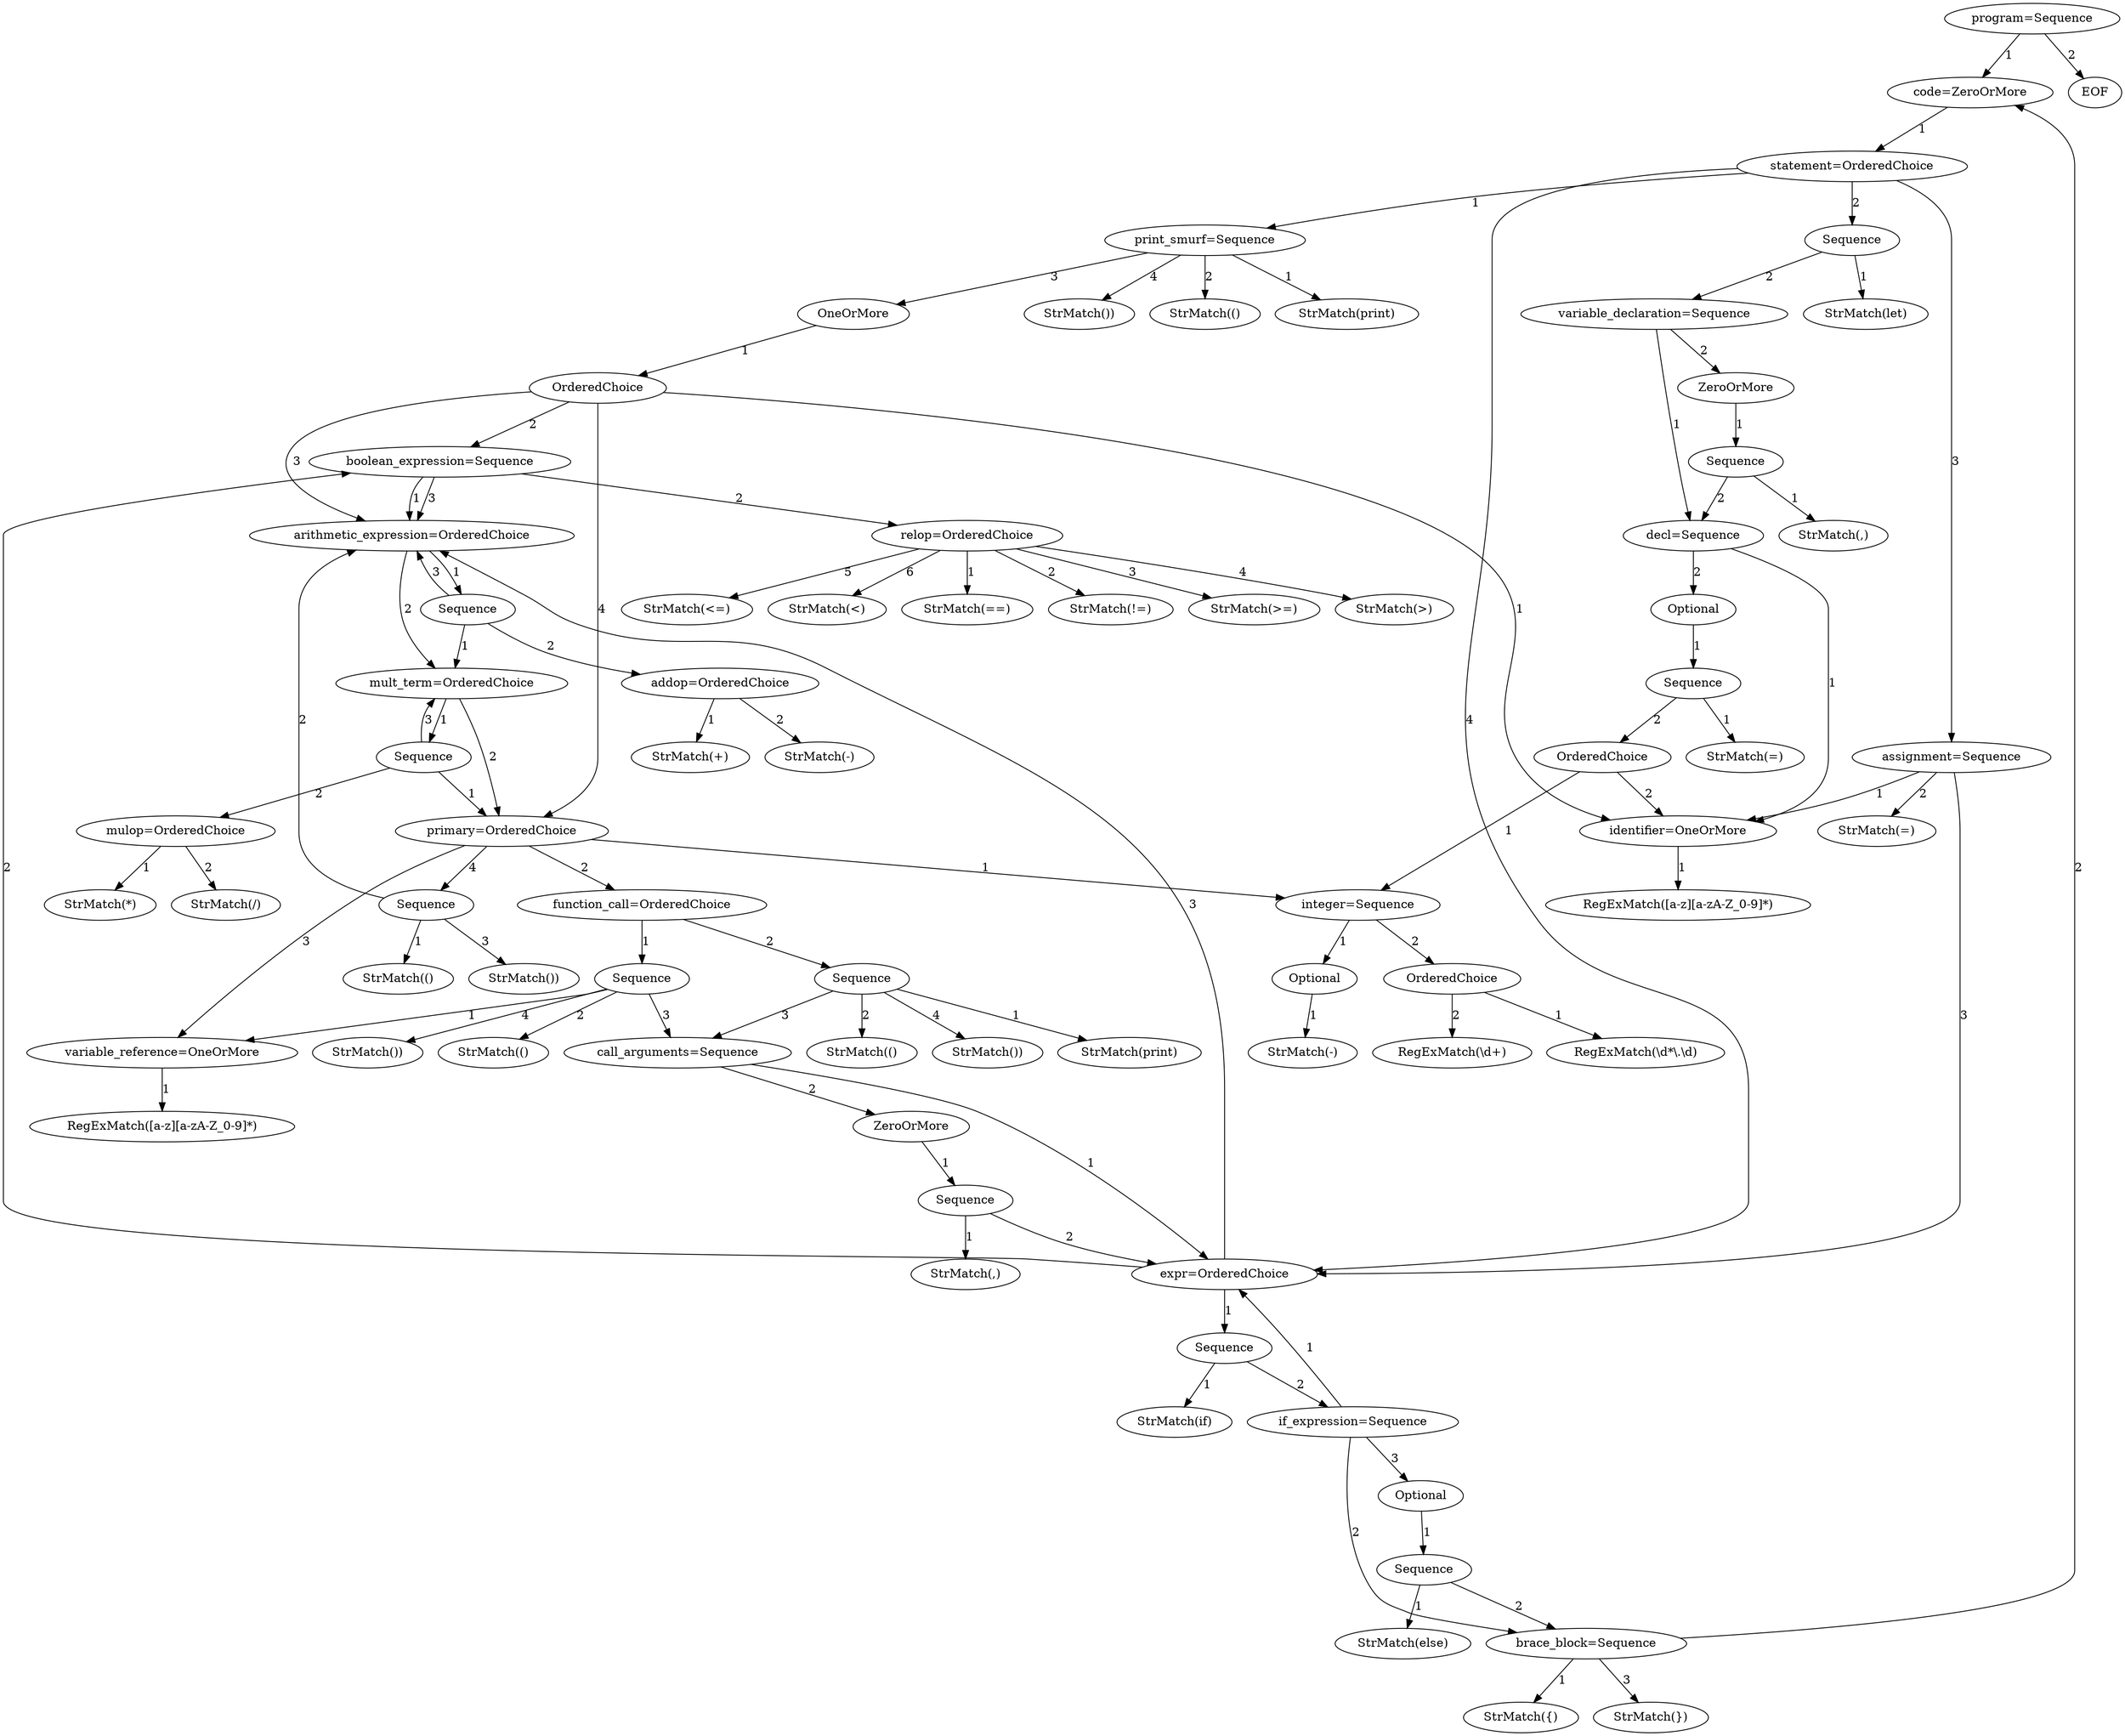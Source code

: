 digraph arpeggio_graph {
4714115984 [label="program=Sequence"];
4714115984->4714115536 [label="1"]

4714115536 [label="code=ZeroOrMore"];
4714115536->4710699536 [label="1"]

4710699536 [label="statement=OrderedChoice"];
4710699536->4716724688 [label="1"]

4716724688 [label="print_smurf=Sequence"];
4716724688->4708957712 [label="1"]

4708957712 [label="StrMatch(print)"];
4716724688->4710178896 [label="2"]

4710178896 [label="StrMatch(()"];
4716724688->4710805456 [label="3"]

4710805456 [label="OneOrMore"];
4710805456->4710074896 [label="1"]

4710074896 [label="OrderedChoice"];
4710074896->4711795664 [label="1"]

4711795664 [label="identifier=OneOrMore"];
4711795664->4710073296 [label="1"]

4710073296 [label="RegExMatch([a-z][a-zA-Z_0-9]*)"];
4710074896->4713298576 [label="2"]

4713298576 [label="boolean_expression=Sequence"];
4713298576->4712864912 [label="1"]

4712864912 [label="arithmetic_expression=OrderedChoice"];
4712864912->4712863056 [label="1"]

4712863056 [label="Sequence"];
4712863056->4707867088 [label="1"]

4707867088 [label="mult_term=OrderedChoice"];
4707867088->4707864656 [label="1"]

4707864656 [label="Sequence"];
4707864656->4707866320 [label="1"]

4707866320 [label="primary=OrderedChoice"];
4707866320->4695098448 [label="1"]

4695098448 [label="integer=Sequence"];
4695098448->4707865360 [label="1"]

4707865360 [label="Optional"];
4707865360->4367325136 [label="1"]

4367325136 [label="StrMatch(-)"];
4695098448->4367325200 [label="2"]

4367325200 [label="OrderedChoice"];
4367325200->4707868176 [label="1"]

4707868176 [label="RegExMatch(\\d*\\.\\d)"];
4367325200->4695098640 [label="2"]

4695098640 [label="RegExMatch(\\d+)"];
4707866320->4367324880 [label="2"]

4367324880 [label="function_call=OrderedChoice"];
4367324880->4712655440 [label="1"]

4712655440 [label="Sequence"];
4712655440->4710132496 [label="1"]

4710132496 [label="variable_reference=OneOrMore"];
4710132496->4710824976 [label="1"]

4710824976 [label="RegExMatch([a-z][a-zA-Z_0-9]*)"];
4712655440->4367324368 [label="2"]

4367324368 [label="StrMatch(()"];
4712655440->4710811280 [label="3"]

4710811280 [label="call_arguments=Sequence"];
4710811280->4710755664 [label="1"]

4710755664 [label="expr=OrderedChoice"];
4710755664->4710754512 [label="1"]

4710754512 [label="Sequence"];
4710754512->4710129808 [label="1"]

4710129808 [label="StrMatch(if)"];
4710754512->4710131792 [label="2"]

4710131792 [label="if_expression=Sequence"];
4710131792->4710755664 [label="1"]

4710131792->4710133712 [label="2"]

4710133712 [label="brace_block=Sequence"];
4710133712->4710133584 [label="1"]

4710133584 [label="StrMatch({)"];
4710133712->4714115536 [label="2"]

4710133712->4710133520 [label="3"]

4710133520 [label="StrMatch(})"];
4710131792->4710132176 [label="3"]

4710132176 [label="Optional"];
4710132176->4710131920 [label="1"]

4710131920 [label="Sequence"];
4710131920->4710133200 [label="1"]

4710133200 [label="StrMatch(else)"];
4710131920->4710133712 [label="2"]

4710755664->4713298576 [label="2"]

4710755664->4712864912 [label="3"]

4710811280->4710811088 [label="2"]

4710811088 [label="ZeroOrMore"];
4710811088->4710130192 [label="1"]

4710130192 [label="Sequence"];
4710130192->4710131536 [label="1"]

4710131536 [label="StrMatch(,)"];
4710130192->4710755664 [label="2"]

4712655440->4710130064 [label="4"]

4710130064 [label="StrMatch())"];
4367324880->4711892432 [label="2"]

4711892432 [label="Sequence"];
4711892432->4710131408 [label="1"]

4710131408 [label="StrMatch(print)"];
4711892432->4710132816 [label="2"]

4710132816 [label="StrMatch(()"];
4711892432->4710811280 [label="3"]

4711892432->4710131856 [label="4"]

4710131856 [label="StrMatch())"];
4707866320->4710132496 [label="3"]

4707866320->4710564368 [label="4"]

4710564368 [label="Sequence"];
4710564368->4710565392 [label="1"]

4710565392 [label="StrMatch(()"];
4710564368->4712864912 [label="2"]

4710564368->4710756176 [label="3"]

4710756176 [label="StrMatch())"];
4707864656->4710130384 [label="2"]

4710130384 [label="mulop=OrderedChoice"];
4710130384->4710130832 [label="1"]

4710130832 [label="StrMatch(*)"];
4710130384->4710131280 [label="2"]

4710131280 [label="StrMatch(/)"];
4707864656->4707867088 [label="3"]

4707867088->4707866320 [label="2"]

4712863056->4707372112 [label="2"]

4707372112 [label="addop=OrderedChoice"];
4707372112->4712753936 [label="1"]

4712753936 [label="StrMatch(+)"];
4707372112->4712752080 [label="2"]

4712752080 [label="StrMatch(-)"];
4712863056->4712864912 [label="3"]

4712864912->4707867088 [label="2"]

4713298576->4710641936 [label="2"]

4710641936 [label="relop=OrderedChoice"];
4710641936->4710643600 [label="1"]

4710643600 [label="StrMatch(==)"];
4710641936->4710645648 [label="2"]

4710645648 [label="StrMatch(!=)"];
4710641936->4710642960 [label="3"]

4710642960 [label="StrMatch(>=)"];
4710641936->4710645136 [label="4"]

4710645136 [label="StrMatch(>)"];
4710641936->4713413776 [label="5"]

4713413776 [label="StrMatch(<=)"];
4710641936->4713413904 [label="6"]

4713413904 [label="StrMatch(<)"];
4713298576->4712864912 [label="3"]

4710074896->4712864912 [label="3"]

4710074896->4707866320 [label="4"]

4716724688->4710073232 [label="4"]

4710073232 [label="StrMatch())"];
4710699536->4713770704 [label="2"]

4713770704 [label="Sequence"];
4713770704->4713769936 [label="1"]

4713769936 [label="StrMatch(let)"];
4713770704->4713769680 [label="2"]

4713769680 [label="variable_declaration=Sequence"];
4713769680->4713198928 [label="1"]

4713198928 [label="decl=Sequence"];
4713198928->4711795664 [label="1"]

4713198928->4713199568 [label="2"]

4713199568 [label="Optional"];
4713199568->4713249104 [label="1"]

4713249104 [label="Sequence"];
4713249104->4713248720 [label="1"]

4713248720 [label="StrMatch(=)"];
4713249104->4713249616 [label="2"]

4713249616 [label="OrderedChoice"];
4713249616->4695098448 [label="1"]

4713249616->4711795664 [label="2"]

4713769680->4713767568 [label="2"]

4713767568 [label="ZeroOrMore"];
4713767568->4713247376 [label="1"]

4713247376 [label="Sequence"];
4713247376->4713247952 [label="1"]

4713247952 [label="StrMatch(,)"];
4713247376->4713198928 [label="2"]

4710699536->4713248336 [label="3"]

4713248336 [label="assignment=Sequence"];
4713248336->4711795664 [label="1"]

4713248336->4713198416 [label="2"]

4713198416 [label="StrMatch(=)"];
4713248336->4710755664 [label="3"]

4710699536->4710755664 [label="4"]

4714115984->4713767376 [label="2"]

4713767376 [label="EOF"];
}